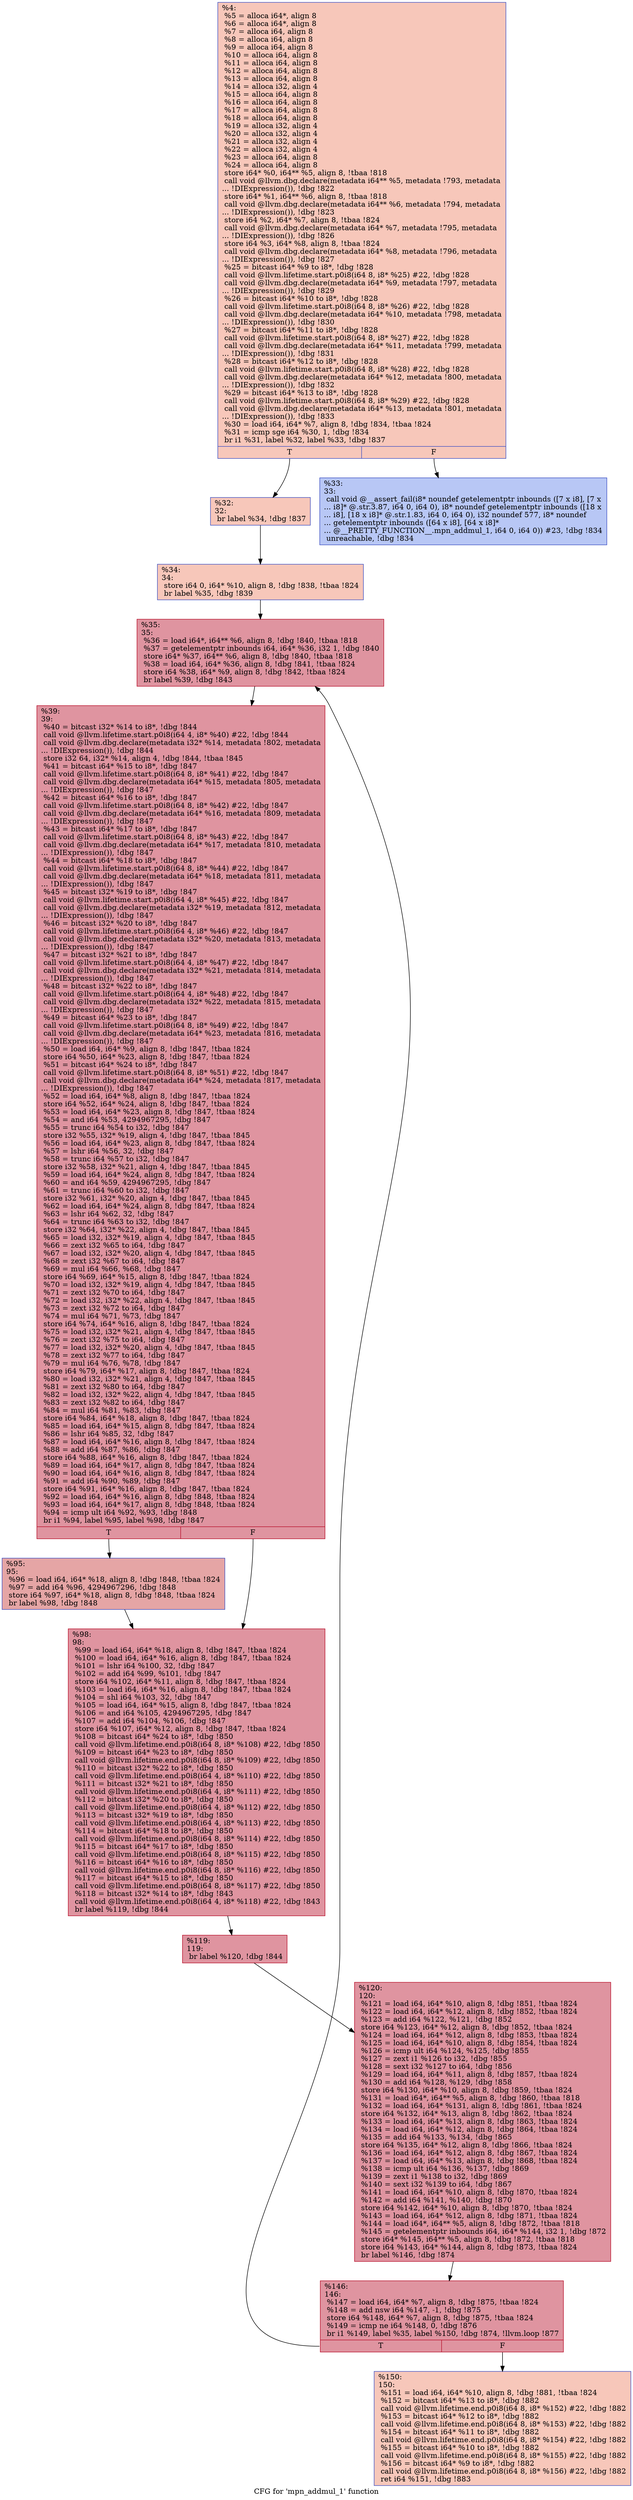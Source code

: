 digraph "CFG for 'mpn_addmul_1' function" {
	label="CFG for 'mpn_addmul_1' function";

	Node0x2597fc0 [shape=record,color="#3d50c3ff", style=filled, fillcolor="#ec7f6370",label="{%4:\l  %5 = alloca i64*, align 8\l  %6 = alloca i64*, align 8\l  %7 = alloca i64, align 8\l  %8 = alloca i64, align 8\l  %9 = alloca i64, align 8\l  %10 = alloca i64, align 8\l  %11 = alloca i64, align 8\l  %12 = alloca i64, align 8\l  %13 = alloca i64, align 8\l  %14 = alloca i32, align 4\l  %15 = alloca i64, align 8\l  %16 = alloca i64, align 8\l  %17 = alloca i64, align 8\l  %18 = alloca i64, align 8\l  %19 = alloca i32, align 4\l  %20 = alloca i32, align 4\l  %21 = alloca i32, align 4\l  %22 = alloca i32, align 4\l  %23 = alloca i64, align 8\l  %24 = alloca i64, align 8\l  store i64* %0, i64** %5, align 8, !tbaa !818\l  call void @llvm.dbg.declare(metadata i64** %5, metadata !793, metadata\l... !DIExpression()), !dbg !822\l  store i64* %1, i64** %6, align 8, !tbaa !818\l  call void @llvm.dbg.declare(metadata i64** %6, metadata !794, metadata\l... !DIExpression()), !dbg !823\l  store i64 %2, i64* %7, align 8, !tbaa !824\l  call void @llvm.dbg.declare(metadata i64* %7, metadata !795, metadata\l... !DIExpression()), !dbg !826\l  store i64 %3, i64* %8, align 8, !tbaa !824\l  call void @llvm.dbg.declare(metadata i64* %8, metadata !796, metadata\l... !DIExpression()), !dbg !827\l  %25 = bitcast i64* %9 to i8*, !dbg !828\l  call void @llvm.lifetime.start.p0i8(i64 8, i8* %25) #22, !dbg !828\l  call void @llvm.dbg.declare(metadata i64* %9, metadata !797, metadata\l... !DIExpression()), !dbg !829\l  %26 = bitcast i64* %10 to i8*, !dbg !828\l  call void @llvm.lifetime.start.p0i8(i64 8, i8* %26) #22, !dbg !828\l  call void @llvm.dbg.declare(metadata i64* %10, metadata !798, metadata\l... !DIExpression()), !dbg !830\l  %27 = bitcast i64* %11 to i8*, !dbg !828\l  call void @llvm.lifetime.start.p0i8(i64 8, i8* %27) #22, !dbg !828\l  call void @llvm.dbg.declare(metadata i64* %11, metadata !799, metadata\l... !DIExpression()), !dbg !831\l  %28 = bitcast i64* %12 to i8*, !dbg !828\l  call void @llvm.lifetime.start.p0i8(i64 8, i8* %28) #22, !dbg !828\l  call void @llvm.dbg.declare(metadata i64* %12, metadata !800, metadata\l... !DIExpression()), !dbg !832\l  %29 = bitcast i64* %13 to i8*, !dbg !828\l  call void @llvm.lifetime.start.p0i8(i64 8, i8* %29) #22, !dbg !828\l  call void @llvm.dbg.declare(metadata i64* %13, metadata !801, metadata\l... !DIExpression()), !dbg !833\l  %30 = load i64, i64* %7, align 8, !dbg !834, !tbaa !824\l  %31 = icmp sge i64 %30, 1, !dbg !834\l  br i1 %31, label %32, label %33, !dbg !837\l|{<s0>T|<s1>F}}"];
	Node0x2597fc0:s0 -> Node0x2598010;
	Node0x2597fc0:s1 -> Node0x2598060;
	Node0x2598010 [shape=record,color="#3d50c3ff", style=filled, fillcolor="#ec7f6370",label="{%32:\l32:                                               \l  br label %34, !dbg !837\l}"];
	Node0x2598010 -> Node0x25980b0;
	Node0x2598060 [shape=record,color="#3d50c3ff", style=filled, fillcolor="#5f7fe870",label="{%33:\l33:                                               \l  call void @__assert_fail(i8* noundef getelementptr inbounds ([7 x i8], [7 x\l... i8]* @.str.3.87, i64 0, i64 0), i8* noundef getelementptr inbounds ([18 x\l... i8], [18 x i8]* @.str.1.83, i64 0, i64 0), i32 noundef 577, i8* noundef\l... getelementptr inbounds ([64 x i8], [64 x i8]*\l... @__PRETTY_FUNCTION__.mpn_addmul_1, i64 0, i64 0)) #23, !dbg !834\l  unreachable, !dbg !834\l}"];
	Node0x25980b0 [shape=record,color="#3d50c3ff", style=filled, fillcolor="#ec7f6370",label="{%34:\l34:                                               \l  store i64 0, i64* %10, align 8, !dbg !838, !tbaa !824\l  br label %35, !dbg !839\l}"];
	Node0x25980b0 -> Node0x2598100;
	Node0x2598100 [shape=record,color="#b70d28ff", style=filled, fillcolor="#b70d2870",label="{%35:\l35:                                               \l  %36 = load i64*, i64** %6, align 8, !dbg !840, !tbaa !818\l  %37 = getelementptr inbounds i64, i64* %36, i32 1, !dbg !840\l  store i64* %37, i64** %6, align 8, !dbg !840, !tbaa !818\l  %38 = load i64, i64* %36, align 8, !dbg !841, !tbaa !824\l  store i64 %38, i64* %9, align 8, !dbg !842, !tbaa !824\l  br label %39, !dbg !843\l}"];
	Node0x2598100 -> Node0x2598150;
	Node0x2598150 [shape=record,color="#b70d28ff", style=filled, fillcolor="#b70d2870",label="{%39:\l39:                                               \l  %40 = bitcast i32* %14 to i8*, !dbg !844\l  call void @llvm.lifetime.start.p0i8(i64 4, i8* %40) #22, !dbg !844\l  call void @llvm.dbg.declare(metadata i32* %14, metadata !802, metadata\l... !DIExpression()), !dbg !844\l  store i32 64, i32* %14, align 4, !dbg !844, !tbaa !845\l  %41 = bitcast i64* %15 to i8*, !dbg !847\l  call void @llvm.lifetime.start.p0i8(i64 8, i8* %41) #22, !dbg !847\l  call void @llvm.dbg.declare(metadata i64* %15, metadata !805, metadata\l... !DIExpression()), !dbg !847\l  %42 = bitcast i64* %16 to i8*, !dbg !847\l  call void @llvm.lifetime.start.p0i8(i64 8, i8* %42) #22, !dbg !847\l  call void @llvm.dbg.declare(metadata i64* %16, metadata !809, metadata\l... !DIExpression()), !dbg !847\l  %43 = bitcast i64* %17 to i8*, !dbg !847\l  call void @llvm.lifetime.start.p0i8(i64 8, i8* %43) #22, !dbg !847\l  call void @llvm.dbg.declare(metadata i64* %17, metadata !810, metadata\l... !DIExpression()), !dbg !847\l  %44 = bitcast i64* %18 to i8*, !dbg !847\l  call void @llvm.lifetime.start.p0i8(i64 8, i8* %44) #22, !dbg !847\l  call void @llvm.dbg.declare(metadata i64* %18, metadata !811, metadata\l... !DIExpression()), !dbg !847\l  %45 = bitcast i32* %19 to i8*, !dbg !847\l  call void @llvm.lifetime.start.p0i8(i64 4, i8* %45) #22, !dbg !847\l  call void @llvm.dbg.declare(metadata i32* %19, metadata !812, metadata\l... !DIExpression()), !dbg !847\l  %46 = bitcast i32* %20 to i8*, !dbg !847\l  call void @llvm.lifetime.start.p0i8(i64 4, i8* %46) #22, !dbg !847\l  call void @llvm.dbg.declare(metadata i32* %20, metadata !813, metadata\l... !DIExpression()), !dbg !847\l  %47 = bitcast i32* %21 to i8*, !dbg !847\l  call void @llvm.lifetime.start.p0i8(i64 4, i8* %47) #22, !dbg !847\l  call void @llvm.dbg.declare(metadata i32* %21, metadata !814, metadata\l... !DIExpression()), !dbg !847\l  %48 = bitcast i32* %22 to i8*, !dbg !847\l  call void @llvm.lifetime.start.p0i8(i64 4, i8* %48) #22, !dbg !847\l  call void @llvm.dbg.declare(metadata i32* %22, metadata !815, metadata\l... !DIExpression()), !dbg !847\l  %49 = bitcast i64* %23 to i8*, !dbg !847\l  call void @llvm.lifetime.start.p0i8(i64 8, i8* %49) #22, !dbg !847\l  call void @llvm.dbg.declare(metadata i64* %23, metadata !816, metadata\l... !DIExpression()), !dbg !847\l  %50 = load i64, i64* %9, align 8, !dbg !847, !tbaa !824\l  store i64 %50, i64* %23, align 8, !dbg !847, !tbaa !824\l  %51 = bitcast i64* %24 to i8*, !dbg !847\l  call void @llvm.lifetime.start.p0i8(i64 8, i8* %51) #22, !dbg !847\l  call void @llvm.dbg.declare(metadata i64* %24, metadata !817, metadata\l... !DIExpression()), !dbg !847\l  %52 = load i64, i64* %8, align 8, !dbg !847, !tbaa !824\l  store i64 %52, i64* %24, align 8, !dbg !847, !tbaa !824\l  %53 = load i64, i64* %23, align 8, !dbg !847, !tbaa !824\l  %54 = and i64 %53, 4294967295, !dbg !847\l  %55 = trunc i64 %54 to i32, !dbg !847\l  store i32 %55, i32* %19, align 4, !dbg !847, !tbaa !845\l  %56 = load i64, i64* %23, align 8, !dbg !847, !tbaa !824\l  %57 = lshr i64 %56, 32, !dbg !847\l  %58 = trunc i64 %57 to i32, !dbg !847\l  store i32 %58, i32* %21, align 4, !dbg !847, !tbaa !845\l  %59 = load i64, i64* %24, align 8, !dbg !847, !tbaa !824\l  %60 = and i64 %59, 4294967295, !dbg !847\l  %61 = trunc i64 %60 to i32, !dbg !847\l  store i32 %61, i32* %20, align 4, !dbg !847, !tbaa !845\l  %62 = load i64, i64* %24, align 8, !dbg !847, !tbaa !824\l  %63 = lshr i64 %62, 32, !dbg !847\l  %64 = trunc i64 %63 to i32, !dbg !847\l  store i32 %64, i32* %22, align 4, !dbg !847, !tbaa !845\l  %65 = load i32, i32* %19, align 4, !dbg !847, !tbaa !845\l  %66 = zext i32 %65 to i64, !dbg !847\l  %67 = load i32, i32* %20, align 4, !dbg !847, !tbaa !845\l  %68 = zext i32 %67 to i64, !dbg !847\l  %69 = mul i64 %66, %68, !dbg !847\l  store i64 %69, i64* %15, align 8, !dbg !847, !tbaa !824\l  %70 = load i32, i32* %19, align 4, !dbg !847, !tbaa !845\l  %71 = zext i32 %70 to i64, !dbg !847\l  %72 = load i32, i32* %22, align 4, !dbg !847, !tbaa !845\l  %73 = zext i32 %72 to i64, !dbg !847\l  %74 = mul i64 %71, %73, !dbg !847\l  store i64 %74, i64* %16, align 8, !dbg !847, !tbaa !824\l  %75 = load i32, i32* %21, align 4, !dbg !847, !tbaa !845\l  %76 = zext i32 %75 to i64, !dbg !847\l  %77 = load i32, i32* %20, align 4, !dbg !847, !tbaa !845\l  %78 = zext i32 %77 to i64, !dbg !847\l  %79 = mul i64 %76, %78, !dbg !847\l  store i64 %79, i64* %17, align 8, !dbg !847, !tbaa !824\l  %80 = load i32, i32* %21, align 4, !dbg !847, !tbaa !845\l  %81 = zext i32 %80 to i64, !dbg !847\l  %82 = load i32, i32* %22, align 4, !dbg !847, !tbaa !845\l  %83 = zext i32 %82 to i64, !dbg !847\l  %84 = mul i64 %81, %83, !dbg !847\l  store i64 %84, i64* %18, align 8, !dbg !847, !tbaa !824\l  %85 = load i64, i64* %15, align 8, !dbg !847, !tbaa !824\l  %86 = lshr i64 %85, 32, !dbg !847\l  %87 = load i64, i64* %16, align 8, !dbg !847, !tbaa !824\l  %88 = add i64 %87, %86, !dbg !847\l  store i64 %88, i64* %16, align 8, !dbg !847, !tbaa !824\l  %89 = load i64, i64* %17, align 8, !dbg !847, !tbaa !824\l  %90 = load i64, i64* %16, align 8, !dbg !847, !tbaa !824\l  %91 = add i64 %90, %89, !dbg !847\l  store i64 %91, i64* %16, align 8, !dbg !847, !tbaa !824\l  %92 = load i64, i64* %16, align 8, !dbg !848, !tbaa !824\l  %93 = load i64, i64* %17, align 8, !dbg !848, !tbaa !824\l  %94 = icmp ult i64 %92, %93, !dbg !848\l  br i1 %94, label %95, label %98, !dbg !847\l|{<s0>T|<s1>F}}"];
	Node0x2598150:s0 -> Node0x25981a0;
	Node0x2598150:s1 -> Node0x25981f0;
	Node0x25981a0 [shape=record,color="#3d50c3ff", style=filled, fillcolor="#c5333470",label="{%95:\l95:                                               \l  %96 = load i64, i64* %18, align 8, !dbg !848, !tbaa !824\l  %97 = add i64 %96, 4294967296, !dbg !848\l  store i64 %97, i64* %18, align 8, !dbg !848, !tbaa !824\l  br label %98, !dbg !848\l}"];
	Node0x25981a0 -> Node0x25981f0;
	Node0x25981f0 [shape=record,color="#b70d28ff", style=filled, fillcolor="#b70d2870",label="{%98:\l98:                                               \l  %99 = load i64, i64* %18, align 8, !dbg !847, !tbaa !824\l  %100 = load i64, i64* %16, align 8, !dbg !847, !tbaa !824\l  %101 = lshr i64 %100, 32, !dbg !847\l  %102 = add i64 %99, %101, !dbg !847\l  store i64 %102, i64* %11, align 8, !dbg !847, !tbaa !824\l  %103 = load i64, i64* %16, align 8, !dbg !847, !tbaa !824\l  %104 = shl i64 %103, 32, !dbg !847\l  %105 = load i64, i64* %15, align 8, !dbg !847, !tbaa !824\l  %106 = and i64 %105, 4294967295, !dbg !847\l  %107 = add i64 %104, %106, !dbg !847\l  store i64 %107, i64* %12, align 8, !dbg !847, !tbaa !824\l  %108 = bitcast i64* %24 to i8*, !dbg !850\l  call void @llvm.lifetime.end.p0i8(i64 8, i8* %108) #22, !dbg !850\l  %109 = bitcast i64* %23 to i8*, !dbg !850\l  call void @llvm.lifetime.end.p0i8(i64 8, i8* %109) #22, !dbg !850\l  %110 = bitcast i32* %22 to i8*, !dbg !850\l  call void @llvm.lifetime.end.p0i8(i64 4, i8* %110) #22, !dbg !850\l  %111 = bitcast i32* %21 to i8*, !dbg !850\l  call void @llvm.lifetime.end.p0i8(i64 4, i8* %111) #22, !dbg !850\l  %112 = bitcast i32* %20 to i8*, !dbg !850\l  call void @llvm.lifetime.end.p0i8(i64 4, i8* %112) #22, !dbg !850\l  %113 = bitcast i32* %19 to i8*, !dbg !850\l  call void @llvm.lifetime.end.p0i8(i64 4, i8* %113) #22, !dbg !850\l  %114 = bitcast i64* %18 to i8*, !dbg !850\l  call void @llvm.lifetime.end.p0i8(i64 8, i8* %114) #22, !dbg !850\l  %115 = bitcast i64* %17 to i8*, !dbg !850\l  call void @llvm.lifetime.end.p0i8(i64 8, i8* %115) #22, !dbg !850\l  %116 = bitcast i64* %16 to i8*, !dbg !850\l  call void @llvm.lifetime.end.p0i8(i64 8, i8* %116) #22, !dbg !850\l  %117 = bitcast i64* %15 to i8*, !dbg !850\l  call void @llvm.lifetime.end.p0i8(i64 8, i8* %117) #22, !dbg !850\l  %118 = bitcast i32* %14 to i8*, !dbg !843\l  call void @llvm.lifetime.end.p0i8(i64 4, i8* %118) #22, !dbg !843\l  br label %119, !dbg !844\l}"];
	Node0x25981f0 -> Node0x2598240;
	Node0x2598240 [shape=record,color="#b70d28ff", style=filled, fillcolor="#b70d2870",label="{%119:\l119:                                              \l  br label %120, !dbg !844\l}"];
	Node0x2598240 -> Node0x2598290;
	Node0x2598290 [shape=record,color="#b70d28ff", style=filled, fillcolor="#b70d2870",label="{%120:\l120:                                              \l  %121 = load i64, i64* %10, align 8, !dbg !851, !tbaa !824\l  %122 = load i64, i64* %12, align 8, !dbg !852, !tbaa !824\l  %123 = add i64 %122, %121, !dbg !852\l  store i64 %123, i64* %12, align 8, !dbg !852, !tbaa !824\l  %124 = load i64, i64* %12, align 8, !dbg !853, !tbaa !824\l  %125 = load i64, i64* %10, align 8, !dbg !854, !tbaa !824\l  %126 = icmp ult i64 %124, %125, !dbg !855\l  %127 = zext i1 %126 to i32, !dbg !855\l  %128 = sext i32 %127 to i64, !dbg !856\l  %129 = load i64, i64* %11, align 8, !dbg !857, !tbaa !824\l  %130 = add i64 %128, %129, !dbg !858\l  store i64 %130, i64* %10, align 8, !dbg !859, !tbaa !824\l  %131 = load i64*, i64** %5, align 8, !dbg !860, !tbaa !818\l  %132 = load i64, i64* %131, align 8, !dbg !861, !tbaa !824\l  store i64 %132, i64* %13, align 8, !dbg !862, !tbaa !824\l  %133 = load i64, i64* %13, align 8, !dbg !863, !tbaa !824\l  %134 = load i64, i64* %12, align 8, !dbg !864, !tbaa !824\l  %135 = add i64 %133, %134, !dbg !865\l  store i64 %135, i64* %12, align 8, !dbg !866, !tbaa !824\l  %136 = load i64, i64* %12, align 8, !dbg !867, !tbaa !824\l  %137 = load i64, i64* %13, align 8, !dbg !868, !tbaa !824\l  %138 = icmp ult i64 %136, %137, !dbg !869\l  %139 = zext i1 %138 to i32, !dbg !869\l  %140 = sext i32 %139 to i64, !dbg !867\l  %141 = load i64, i64* %10, align 8, !dbg !870, !tbaa !824\l  %142 = add i64 %141, %140, !dbg !870\l  store i64 %142, i64* %10, align 8, !dbg !870, !tbaa !824\l  %143 = load i64, i64* %12, align 8, !dbg !871, !tbaa !824\l  %144 = load i64*, i64** %5, align 8, !dbg !872, !tbaa !818\l  %145 = getelementptr inbounds i64, i64* %144, i32 1, !dbg !872\l  store i64* %145, i64** %5, align 8, !dbg !872, !tbaa !818\l  store i64 %143, i64* %144, align 8, !dbg !873, !tbaa !824\l  br label %146, !dbg !874\l}"];
	Node0x2598290 -> Node0x25982e0;
	Node0x25982e0 [shape=record,color="#b70d28ff", style=filled, fillcolor="#b70d2870",label="{%146:\l146:                                              \l  %147 = load i64, i64* %7, align 8, !dbg !875, !tbaa !824\l  %148 = add nsw i64 %147, -1, !dbg !875\l  store i64 %148, i64* %7, align 8, !dbg !875, !tbaa !824\l  %149 = icmp ne i64 %148, 0, !dbg !876\l  br i1 %149, label %35, label %150, !dbg !874, !llvm.loop !877\l|{<s0>T|<s1>F}}"];
	Node0x25982e0:s0 -> Node0x2598100;
	Node0x25982e0:s1 -> Node0x2598330;
	Node0x2598330 [shape=record,color="#3d50c3ff", style=filled, fillcolor="#ec7f6370",label="{%150:\l150:                                              \l  %151 = load i64, i64* %10, align 8, !dbg !881, !tbaa !824\l  %152 = bitcast i64* %13 to i8*, !dbg !882\l  call void @llvm.lifetime.end.p0i8(i64 8, i8* %152) #22, !dbg !882\l  %153 = bitcast i64* %12 to i8*, !dbg !882\l  call void @llvm.lifetime.end.p0i8(i64 8, i8* %153) #22, !dbg !882\l  %154 = bitcast i64* %11 to i8*, !dbg !882\l  call void @llvm.lifetime.end.p0i8(i64 8, i8* %154) #22, !dbg !882\l  %155 = bitcast i64* %10 to i8*, !dbg !882\l  call void @llvm.lifetime.end.p0i8(i64 8, i8* %155) #22, !dbg !882\l  %156 = bitcast i64* %9 to i8*, !dbg !882\l  call void @llvm.lifetime.end.p0i8(i64 8, i8* %156) #22, !dbg !882\l  ret i64 %151, !dbg !883\l}"];
}
